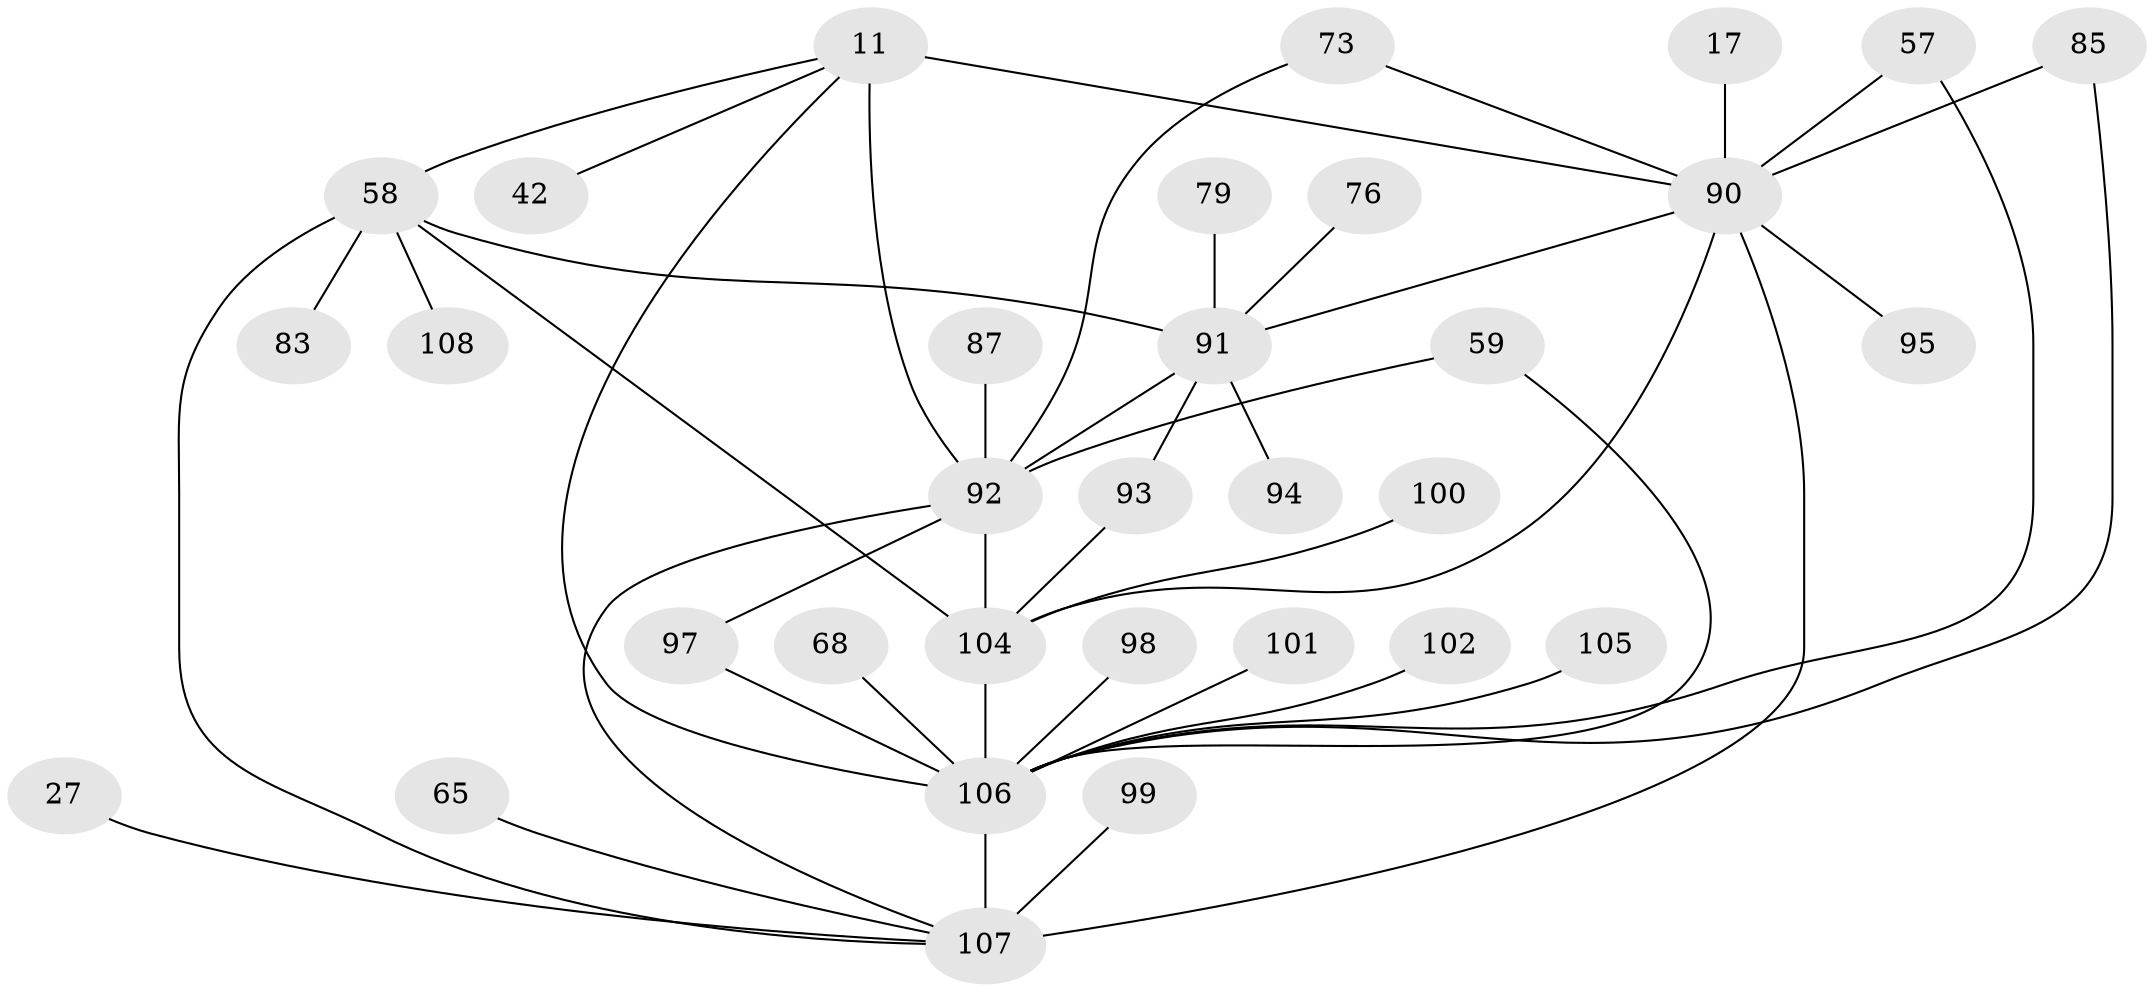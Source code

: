 // original degree distribution, {5: 0.046296296296296294, 7: 0.009259259259259259, 2: 0.2222222222222222, 6: 0.05555555555555555, 9: 0.009259259259259259, 4: 0.21296296296296297, 3: 0.21296296296296297, 8: 0.009259259259259259, 1: 0.2222222222222222}
// Generated by graph-tools (version 1.1) at 2025/45/03/04/25 21:45:28]
// undirected, 32 vertices, 45 edges
graph export_dot {
graph [start="1"]
  node [color=gray90,style=filled];
  11 [super="+3"];
  17;
  27;
  42;
  57;
  58 [super="+10+50"];
  59 [super="+23+53"];
  65;
  68;
  73;
  76;
  79;
  83;
  85 [super="+46"];
  87;
  90 [super="+69+64+18+78+84+86+81"];
  91 [super="+61+67+71"];
  92 [super="+70"];
  93;
  94;
  95;
  97 [super="+82"];
  98;
  99;
  100;
  101;
  102;
  104 [super="+21+80+72+103+74+96"];
  105;
  106 [super="+15+63+89"];
  107 [super="+75+88+45"];
  108;
  11 -- 42;
  11 -- 106 [weight=3];
  11 -- 90 [weight=3];
  11 -- 92 [weight=3];
  11 -- 58;
  17 -- 90;
  27 -- 107;
  57 -- 106;
  57 -- 90;
  58 -- 91;
  58 -- 107;
  58 -- 104 [weight=3];
  58 -- 83;
  58 -- 108;
  59 -- 106;
  59 -- 92;
  65 -- 107;
  68 -- 106;
  73 -- 90;
  73 -- 92;
  76 -- 91;
  79 -- 91;
  85 -- 106;
  85 -- 90;
  87 -- 92;
  90 -- 104 [weight=3];
  90 -- 95;
  90 -- 107 [weight=4];
  90 -- 91 [weight=2];
  91 -- 94;
  91 -- 93;
  91 -- 92 [weight=2];
  92 -- 104 [weight=8];
  92 -- 107 [weight=3];
  92 -- 97 [weight=3];
  93 -- 104;
  97 -- 106 [weight=2];
  98 -- 106;
  99 -- 107;
  100 -- 104;
  101 -- 106;
  102 -- 106;
  104 -- 106 [weight=6];
  105 -- 106;
  106 -- 107 [weight=5];
}
